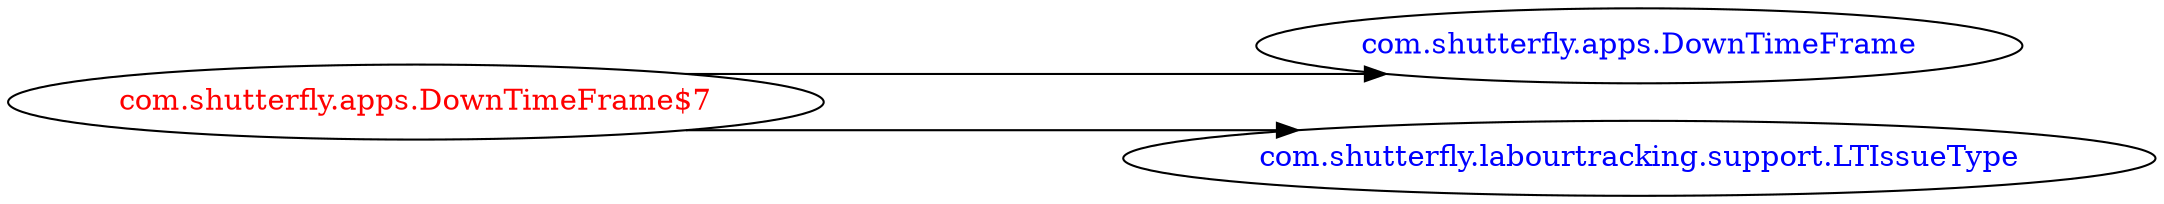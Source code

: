 digraph dependencyGraph {
 concentrate=true;
 ranksep="2.0";
 rankdir="LR"; 
 splines="ortho";
"com.shutterfly.apps.DownTimeFrame$7" [fontcolor="red"];
"com.shutterfly.apps.DownTimeFrame" [ fontcolor="blue" ];
"com.shutterfly.apps.DownTimeFrame$7"->"com.shutterfly.apps.DownTimeFrame";
"com.shutterfly.labourtracking.support.LTIssueType" [ fontcolor="blue" ];
"com.shutterfly.apps.DownTimeFrame$7"->"com.shutterfly.labourtracking.support.LTIssueType";
}